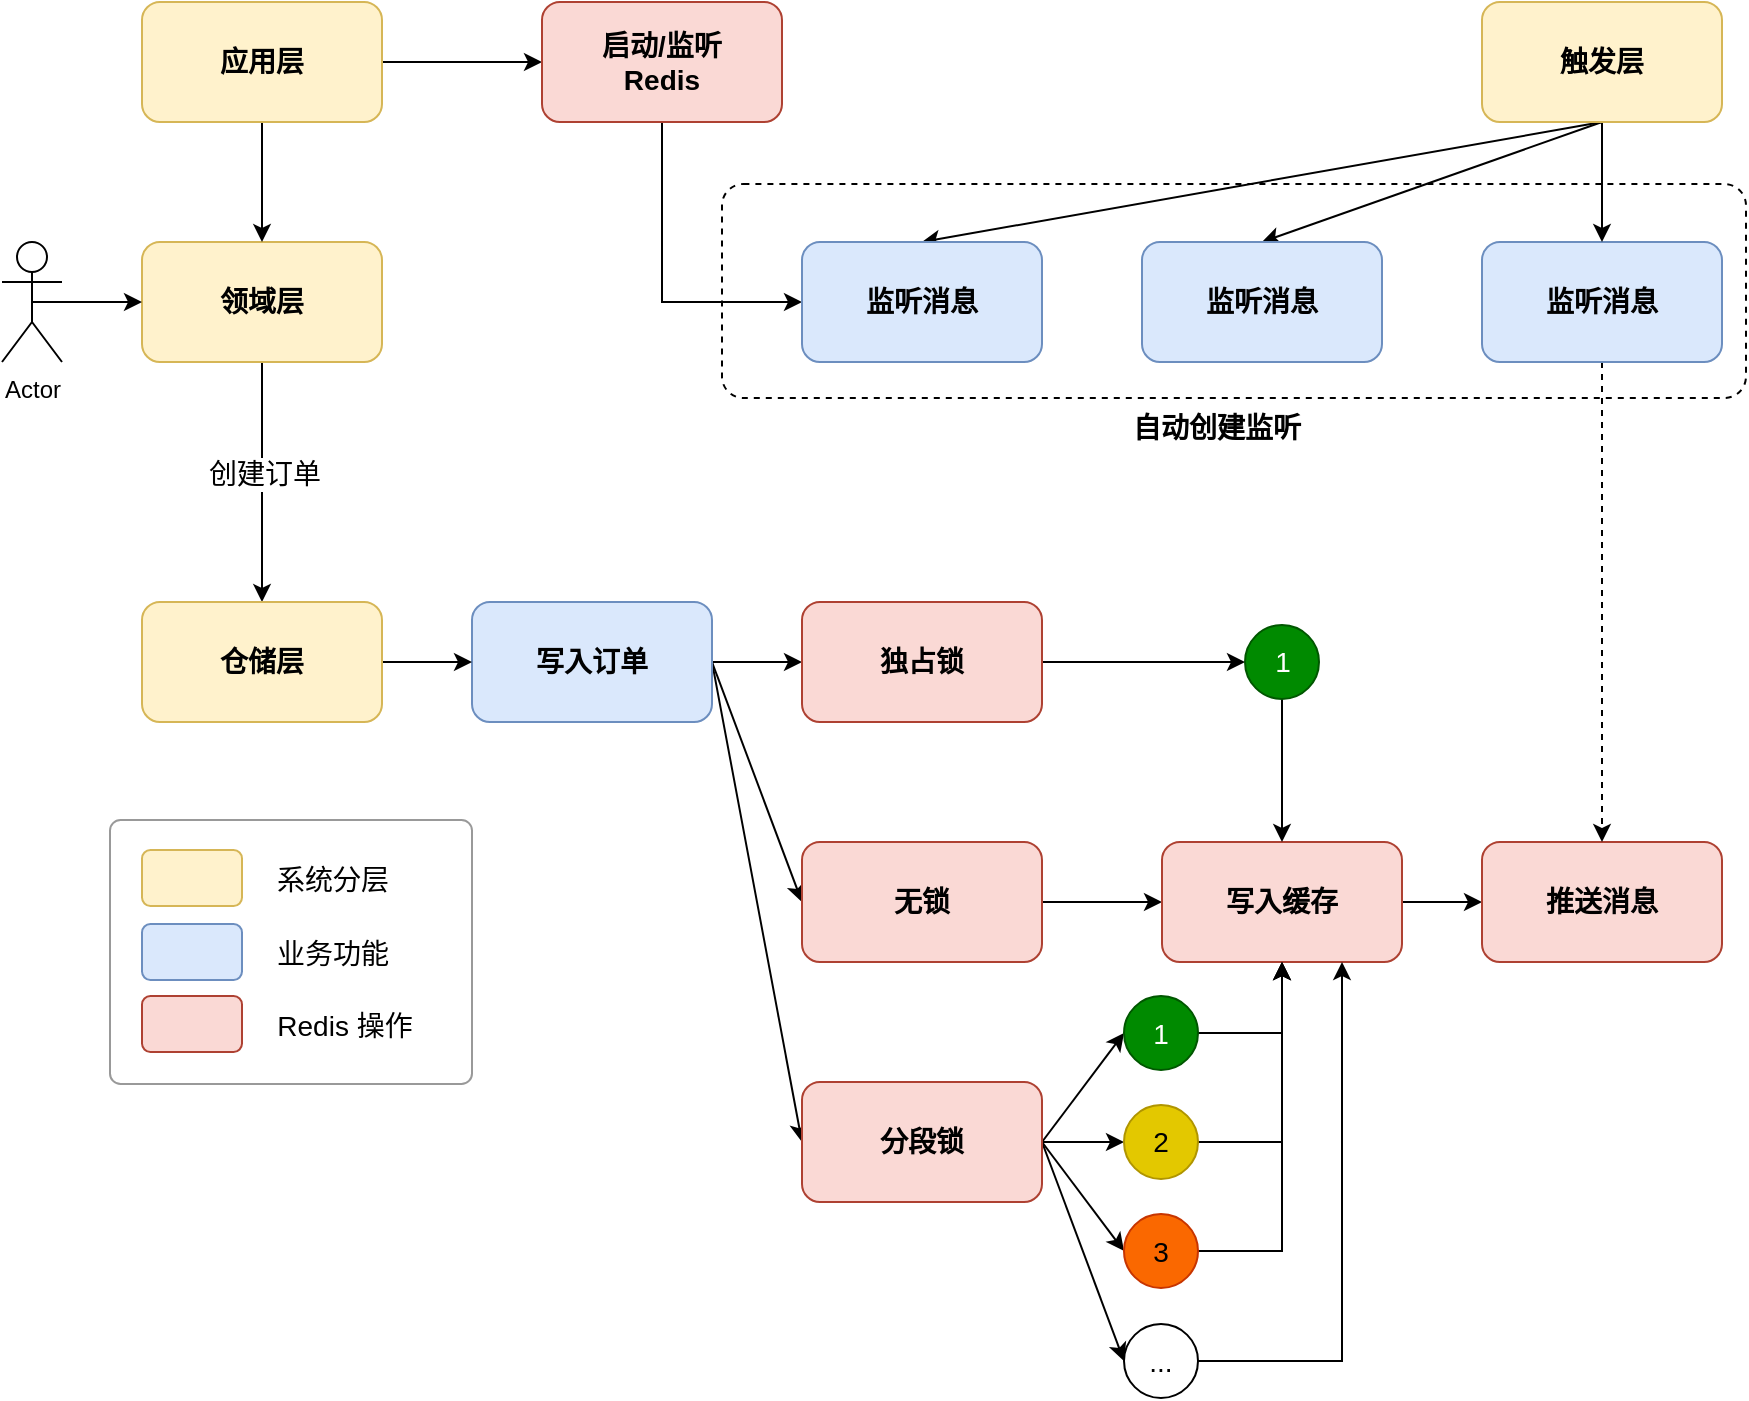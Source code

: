 <mxfile version="20.2.8" type="device" pages="3"><diagram id="0jXsAVMNTgzV5WUhXCn8" name="第 1 页"><mxGraphModel dx="1234" dy="789" grid="0" gridSize="10" guides="1" tooltips="1" connect="1" arrows="1" fold="1" page="1" pageScale="1" pageWidth="900" pageHeight="1600" math="0" shadow="0"><root><mxCell id="0"/><mxCell id="1" parent="0"/><mxCell id="U-HKrdDhErI89tbQQcH8-75" value="" style="rounded=1;whiteSpace=wrap;html=1;labelBackgroundColor=none;fontSize=14;fillColor=none;arcSize=4;strokeColor=#999999;" parent="1" vertex="1"><mxGeometry x="74" y="429" width="181" height="132" as="geometry"/></mxCell><mxCell id="U-HKrdDhErI89tbQQcH8-8" style="edgeStyle=orthogonalEdgeStyle;rounded=0;orthogonalLoop=1;jettySize=auto;html=1;exitX=0.5;exitY=1;exitDx=0;exitDy=0;fontSize=14;" parent="1" source="U-HKrdDhErI89tbQQcH8-1" target="U-HKrdDhErI89tbQQcH8-30" edge="1"><mxGeometry relative="1" as="geometry"/></mxCell><mxCell id="U-HKrdDhErI89tbQQcH8-28" value="创建订单" style="edgeLabel;html=1;align=center;verticalAlign=middle;resizable=0;points=[];fontSize=14;" parent="U-HKrdDhErI89tbQQcH8-8" vertex="1" connectable="0"><mxGeometry x="-0.075" y="1" relative="1" as="geometry"><mxPoint as="offset"/></mxGeometry></mxCell><mxCell id="U-HKrdDhErI89tbQQcH8-1" value="&lt;span style=&quot;font-size: 14px;&quot;&gt;&lt;b&gt;领域层&lt;/b&gt;&lt;/span&gt;" style="rounded=1;whiteSpace=wrap;html=1;fillColor=#fff2cc;strokeColor=#d6b656;" parent="1" vertex="1"><mxGeometry x="90" y="140" width="120" height="60" as="geometry"/></mxCell><mxCell id="U-HKrdDhErI89tbQQcH8-3" style="edgeStyle=orthogonalEdgeStyle;rounded=0;orthogonalLoop=1;jettySize=auto;html=1;exitX=0.5;exitY=0.5;exitDx=0;exitDy=0;exitPerimeter=0;" parent="1" source="U-HKrdDhErI89tbQQcH8-2" target="U-HKrdDhErI89tbQQcH8-1" edge="1"><mxGeometry relative="1" as="geometry"/></mxCell><mxCell id="U-HKrdDhErI89tbQQcH8-2" value="Actor" style="shape=umlActor;verticalLabelPosition=bottom;verticalAlign=top;html=1;outlineConnect=0;" parent="1" vertex="1"><mxGeometry x="20" y="140" width="30" height="60" as="geometry"/></mxCell><mxCell id="U-HKrdDhErI89tbQQcH8-10" style="edgeStyle=orthogonalEdgeStyle;rounded=0;orthogonalLoop=1;jettySize=auto;html=1;exitX=1;exitY=0.5;exitDx=0;exitDy=0;fontSize=14;" parent="1" source="U-HKrdDhErI89tbQQcH8-4" target="U-HKrdDhErI89tbQQcH8-9" edge="1"><mxGeometry relative="1" as="geometry"/></mxCell><mxCell id="U-HKrdDhErI89tbQQcH8-12" style="rounded=0;orthogonalLoop=1;jettySize=auto;html=1;exitX=1;exitY=0.5;exitDx=0;exitDy=0;entryX=0;entryY=0.5;entryDx=0;entryDy=0;fontSize=14;" parent="1" source="U-HKrdDhErI89tbQQcH8-4" target="U-HKrdDhErI89tbQQcH8-11" edge="1"><mxGeometry relative="1" as="geometry"/></mxCell><mxCell id="U-HKrdDhErI89tbQQcH8-14" style="edgeStyle=none;rounded=0;orthogonalLoop=1;jettySize=auto;html=1;exitX=1;exitY=0.5;exitDx=0;exitDy=0;entryX=0;entryY=0.5;entryDx=0;entryDy=0;fontSize=14;" parent="1" source="U-HKrdDhErI89tbQQcH8-4" target="U-HKrdDhErI89tbQQcH8-13" edge="1"><mxGeometry relative="1" as="geometry"/></mxCell><mxCell id="U-HKrdDhErI89tbQQcH8-4" value="&lt;span style=&quot;font-size: 14px;&quot;&gt;&lt;b&gt;写入订单&lt;/b&gt;&lt;/span&gt;" style="rounded=1;whiteSpace=wrap;html=1;fillColor=#dae8fc;strokeColor=#6c8ebf;" parent="1" vertex="1"><mxGeometry x="255" y="320" width="120" height="60" as="geometry"/></mxCell><mxCell id="U-HKrdDhErI89tbQQcH8-56" style="edgeStyle=none;rounded=0;orthogonalLoop=1;jettySize=auto;html=1;exitX=1;exitY=0.5;exitDx=0;exitDy=0;fontSize=14;" parent="1" source="U-HKrdDhErI89tbQQcH8-9" target="U-HKrdDhErI89tbQQcH8-55" edge="1"><mxGeometry relative="1" as="geometry"/></mxCell><mxCell id="U-HKrdDhErI89tbQQcH8-9" value="&lt;span style=&quot;font-size: 14px;&quot;&gt;&lt;b&gt;独占锁&lt;/b&gt;&lt;/span&gt;" style="rounded=1;whiteSpace=wrap;html=1;fillColor=#fad9d5;strokeColor=#ae4132;" parent="1" vertex="1"><mxGeometry x="420" y="320" width="120" height="60" as="geometry"/></mxCell><mxCell id="U-HKrdDhErI89tbQQcH8-18" style="edgeStyle=none;rounded=0;orthogonalLoop=1;jettySize=auto;html=1;exitX=1;exitY=0.5;exitDx=0;exitDy=0;fontSize=14;" parent="1" source="U-HKrdDhErI89tbQQcH8-11" target="U-HKrdDhErI89tbQQcH8-15" edge="1"><mxGeometry relative="1" as="geometry"/></mxCell><mxCell id="U-HKrdDhErI89tbQQcH8-11" value="&lt;span style=&quot;font-size: 14px;&quot;&gt;&lt;b&gt;无锁&lt;/b&gt;&lt;/span&gt;" style="rounded=1;whiteSpace=wrap;html=1;fillColor=#fad9d5;strokeColor=#ae4132;" parent="1" vertex="1"><mxGeometry x="420" y="440" width="120" height="60" as="geometry"/></mxCell><mxCell id="U-HKrdDhErI89tbQQcH8-60" style="edgeStyle=none;rounded=0;orthogonalLoop=1;jettySize=auto;html=1;exitX=1;exitY=0.5;exitDx=0;exitDy=0;entryX=0;entryY=0.5;entryDx=0;entryDy=0;fontSize=14;" parent="1" source="U-HKrdDhErI89tbQQcH8-13" target="U-HKrdDhErI89tbQQcH8-46" edge="1"><mxGeometry relative="1" as="geometry"/></mxCell><mxCell id="U-HKrdDhErI89tbQQcH8-61" style="edgeStyle=none;rounded=0;orthogonalLoop=1;jettySize=auto;html=1;exitX=1;exitY=0.5;exitDx=0;exitDy=0;entryX=0;entryY=0.5;entryDx=0;entryDy=0;fontSize=14;" parent="1" source="U-HKrdDhErI89tbQQcH8-13" target="U-HKrdDhErI89tbQQcH8-45" edge="1"><mxGeometry relative="1" as="geometry"/></mxCell><mxCell id="U-HKrdDhErI89tbQQcH8-62" style="edgeStyle=none;rounded=0;orthogonalLoop=1;jettySize=auto;html=1;exitX=1;exitY=0.5;exitDx=0;exitDy=0;entryX=0;entryY=0.5;entryDx=0;entryDy=0;fontSize=14;" parent="1" source="U-HKrdDhErI89tbQQcH8-13" target="U-HKrdDhErI89tbQQcH8-47" edge="1"><mxGeometry relative="1" as="geometry"/></mxCell><mxCell id="U-HKrdDhErI89tbQQcH8-67" style="rounded=0;orthogonalLoop=1;jettySize=auto;html=1;exitX=1;exitY=0.5;exitDx=0;exitDy=0;entryX=0;entryY=0.5;entryDx=0;entryDy=0;fontSize=14;" parent="1" source="U-HKrdDhErI89tbQQcH8-13" target="U-HKrdDhErI89tbQQcH8-66" edge="1"><mxGeometry relative="1" as="geometry"/></mxCell><mxCell id="U-HKrdDhErI89tbQQcH8-13" value="&lt;span style=&quot;font-size: 14px;&quot;&gt;&lt;b&gt;分段锁&lt;/b&gt;&lt;/span&gt;" style="rounded=1;whiteSpace=wrap;html=1;fillColor=#fad9d5;strokeColor=#ae4132;" parent="1" vertex="1"><mxGeometry x="420" y="560" width="120" height="60" as="geometry"/></mxCell><mxCell id="U-HKrdDhErI89tbQQcH8-21" style="edgeStyle=none;rounded=0;orthogonalLoop=1;jettySize=auto;html=1;exitX=1;exitY=0.5;exitDx=0;exitDy=0;entryX=0;entryY=0.5;entryDx=0;entryDy=0;fontSize=14;" parent="1" source="U-HKrdDhErI89tbQQcH8-15" target="U-HKrdDhErI89tbQQcH8-20" edge="1"><mxGeometry relative="1" as="geometry"/></mxCell><mxCell id="U-HKrdDhErI89tbQQcH8-15" value="&lt;span style=&quot;font-size: 14px;&quot;&gt;&lt;b&gt;写入缓存&lt;/b&gt;&lt;/span&gt;" style="rounded=1;whiteSpace=wrap;html=1;fillColor=#fad9d5;strokeColor=#ae4132;" parent="1" vertex="1"><mxGeometry x="600" y="440" width="120" height="60" as="geometry"/></mxCell><mxCell id="U-HKrdDhErI89tbQQcH8-20" value="&lt;span style=&quot;font-size: 14px;&quot;&gt;&lt;b&gt;推送消息&lt;/b&gt;&lt;/span&gt;" style="rounded=1;whiteSpace=wrap;html=1;fillColor=#fad9d5;strokeColor=#ae4132;" parent="1" vertex="1"><mxGeometry x="760" y="440" width="120" height="60" as="geometry"/></mxCell><mxCell id="U-HKrdDhErI89tbQQcH8-23" style="edgeStyle=none;rounded=0;orthogonalLoop=1;jettySize=auto;html=1;exitX=0.5;exitY=1;exitDx=0;exitDy=0;fontSize=14;dashed=1;" parent="1" source="U-HKrdDhErI89tbQQcH8-22" target="U-HKrdDhErI89tbQQcH8-20" edge="1"><mxGeometry relative="1" as="geometry"/></mxCell><mxCell id="U-HKrdDhErI89tbQQcH8-22" value="&lt;b&gt;&lt;font style=&quot;font-size: 14px;&quot;&gt;监听消息&lt;/font&gt;&lt;/b&gt;" style="rounded=1;whiteSpace=wrap;html=1;fillColor=#dae8fc;strokeColor=#6c8ebf;" parent="1" vertex="1"><mxGeometry x="760" y="140" width="120" height="60" as="geometry"/></mxCell><mxCell id="U-HKrdDhErI89tbQQcH8-34" style="edgeStyle=none;rounded=0;orthogonalLoop=1;jettySize=auto;html=1;exitX=0.5;exitY=1;exitDx=0;exitDy=0;entryX=0.5;entryY=0;entryDx=0;entryDy=0;fontSize=14;" parent="1" source="U-HKrdDhErI89tbQQcH8-25" target="U-HKrdDhErI89tbQQcH8-1" edge="1"><mxGeometry relative="1" as="geometry"/></mxCell><mxCell id="U-HKrdDhErI89tbQQcH8-42" style="edgeStyle=orthogonalEdgeStyle;rounded=0;orthogonalLoop=1;jettySize=auto;html=1;exitX=1;exitY=0.5;exitDx=0;exitDy=0;entryX=0;entryY=0.5;entryDx=0;entryDy=0;fontSize=14;" parent="1" source="U-HKrdDhErI89tbQQcH8-25" target="U-HKrdDhErI89tbQQcH8-36" edge="1"><mxGeometry relative="1" as="geometry"/></mxCell><mxCell id="U-HKrdDhErI89tbQQcH8-25" value="&lt;span style=&quot;font-size: 14px;&quot;&gt;&lt;b&gt;应用层&lt;/b&gt;&lt;/span&gt;" style="rounded=1;whiteSpace=wrap;html=1;fillColor=#fff2cc;strokeColor=#d6b656;" parent="1" vertex="1"><mxGeometry x="90" y="20" width="120" height="60" as="geometry"/></mxCell><mxCell id="U-HKrdDhErI89tbQQcH8-31" style="edgeStyle=none;rounded=0;orthogonalLoop=1;jettySize=auto;html=1;exitX=1;exitY=0.5;exitDx=0;exitDy=0;entryX=0;entryY=0.5;entryDx=0;entryDy=0;fontSize=14;" parent="1" source="U-HKrdDhErI89tbQQcH8-30" target="U-HKrdDhErI89tbQQcH8-4" edge="1"><mxGeometry relative="1" as="geometry"/></mxCell><mxCell id="U-HKrdDhErI89tbQQcH8-30" value="&lt;span style=&quot;font-size: 14px;&quot;&gt;&lt;b&gt;仓储层&lt;/b&gt;&lt;/span&gt;" style="rounded=1;whiteSpace=wrap;html=1;fillColor=#fff2cc;strokeColor=#d6b656;" parent="1" vertex="1"><mxGeometry x="90" y="320" width="120" height="60" as="geometry"/></mxCell><mxCell id="U-HKrdDhErI89tbQQcH8-33" style="edgeStyle=none;rounded=0;orthogonalLoop=1;jettySize=auto;html=1;exitX=0.5;exitY=1;exitDx=0;exitDy=0;fontSize=14;" parent="1" source="U-HKrdDhErI89tbQQcH8-32" target="U-HKrdDhErI89tbQQcH8-22" edge="1"><mxGeometry relative="1" as="geometry"/></mxCell><mxCell id="U-HKrdDhErI89tbQQcH8-39" style="edgeStyle=none;rounded=0;orthogonalLoop=1;jettySize=auto;html=1;exitX=0.5;exitY=1;exitDx=0;exitDy=0;entryX=0.5;entryY=0;entryDx=0;entryDy=0;fontSize=14;" parent="1" source="U-HKrdDhErI89tbQQcH8-32" target="U-HKrdDhErI89tbQQcH8-37" edge="1"><mxGeometry relative="1" as="geometry"/></mxCell><mxCell id="U-HKrdDhErI89tbQQcH8-40" style="edgeStyle=none;rounded=0;orthogonalLoop=1;jettySize=auto;html=1;exitX=0.5;exitY=1;exitDx=0;exitDy=0;entryX=0.5;entryY=0;entryDx=0;entryDy=0;fontSize=14;" parent="1" source="U-HKrdDhErI89tbQQcH8-32" target="U-HKrdDhErI89tbQQcH8-38" edge="1"><mxGeometry relative="1" as="geometry"/></mxCell><mxCell id="U-HKrdDhErI89tbQQcH8-32" value="&lt;span style=&quot;font-size: 14px;&quot;&gt;&lt;b&gt;触发层&lt;/b&gt;&lt;/span&gt;" style="rounded=1;whiteSpace=wrap;html=1;fillColor=#fff2cc;strokeColor=#d6b656;" parent="1" vertex="1"><mxGeometry x="760" y="20" width="120" height="60" as="geometry"/></mxCell><mxCell id="U-HKrdDhErI89tbQQcH8-41" style="edgeStyle=orthogonalEdgeStyle;rounded=0;orthogonalLoop=1;jettySize=auto;html=1;exitX=0.5;exitY=1;exitDx=0;exitDy=0;entryX=0;entryY=0.5;entryDx=0;entryDy=0;fontSize=14;" parent="1" source="U-HKrdDhErI89tbQQcH8-36" target="U-HKrdDhErI89tbQQcH8-38" edge="1"><mxGeometry relative="1" as="geometry"/></mxCell><mxCell id="U-HKrdDhErI89tbQQcH8-36" value="&lt;span style=&quot;font-size: 14px;&quot;&gt;&lt;b&gt;启动/监听&lt;br&gt;Redis&lt;br&gt;&lt;/b&gt;&lt;/span&gt;" style="rounded=1;whiteSpace=wrap;html=1;fillColor=#fad9d5;strokeColor=#ae4132;" parent="1" vertex="1"><mxGeometry x="290" y="20" width="120" height="60" as="geometry"/></mxCell><mxCell id="U-HKrdDhErI89tbQQcH8-37" value="&lt;b&gt;&lt;font style=&quot;font-size: 14px;&quot;&gt;监听消息&lt;/font&gt;&lt;/b&gt;" style="rounded=1;whiteSpace=wrap;html=1;fillColor=#dae8fc;strokeColor=#6c8ebf;" parent="1" vertex="1"><mxGeometry x="590" y="140" width="120" height="60" as="geometry"/></mxCell><mxCell id="U-HKrdDhErI89tbQQcH8-38" value="&lt;b&gt;&lt;font style=&quot;font-size: 14px;&quot;&gt;监听消息&lt;/font&gt;&lt;/b&gt;" style="rounded=1;whiteSpace=wrap;html=1;fillColor=#dae8fc;strokeColor=#6c8ebf;" parent="1" vertex="1"><mxGeometry x="420" y="140" width="120" height="60" as="geometry"/></mxCell><mxCell id="U-HKrdDhErI89tbQQcH8-43" value="" style="rounded=1;whiteSpace=wrap;html=1;labelBackgroundColor=none;fontSize=14;fillColor=none;arcSize=10;dashed=1;" parent="1" vertex="1"><mxGeometry x="380" y="111" width="512" height="107" as="geometry"/></mxCell><mxCell id="U-HKrdDhErI89tbQQcH8-44" value="&lt;b&gt;自动创建监听&lt;/b&gt;" style="text;html=1;align=center;verticalAlign=middle;resizable=0;points=[];autosize=1;strokeColor=none;fillColor=none;fontSize=14;" parent="1" vertex="1"><mxGeometry x="576" y="218" width="102" height="29" as="geometry"/></mxCell><mxCell id="U-HKrdDhErI89tbQQcH8-64" style="edgeStyle=orthogonalEdgeStyle;rounded=0;orthogonalLoop=1;jettySize=auto;html=1;exitX=1;exitY=0.5;exitDx=0;exitDy=0;fontSize=14;" parent="1" source="U-HKrdDhErI89tbQQcH8-45" target="U-HKrdDhErI89tbQQcH8-15" edge="1"><mxGeometry relative="1" as="geometry"/></mxCell><mxCell id="U-HKrdDhErI89tbQQcH8-45" value="1" style="ellipse;whiteSpace=wrap;html=1;aspect=fixed;labelBackgroundColor=none;fontSize=14;fillColor=#008a00;fontColor=#ffffff;strokeColor=#005700;" parent="1" vertex="1"><mxGeometry x="581" y="517" width="37" height="37" as="geometry"/></mxCell><mxCell id="U-HKrdDhErI89tbQQcH8-63" style="edgeStyle=orthogonalEdgeStyle;rounded=0;orthogonalLoop=1;jettySize=auto;html=1;exitX=1;exitY=0.5;exitDx=0;exitDy=0;entryX=0.5;entryY=1;entryDx=0;entryDy=0;fontSize=14;" parent="1" source="U-HKrdDhErI89tbQQcH8-46" target="U-HKrdDhErI89tbQQcH8-15" edge="1"><mxGeometry relative="1" as="geometry"/></mxCell><mxCell id="U-HKrdDhErI89tbQQcH8-46" value="2" style="ellipse;whiteSpace=wrap;html=1;aspect=fixed;labelBackgroundColor=none;fontSize=14;fillColor=#e3c800;fontColor=#000000;strokeColor=#B09500;" parent="1" vertex="1"><mxGeometry x="581" y="571.5" width="37" height="37" as="geometry"/></mxCell><mxCell id="U-HKrdDhErI89tbQQcH8-65" style="edgeStyle=orthogonalEdgeStyle;rounded=0;orthogonalLoop=1;jettySize=auto;html=1;exitX=1;exitY=0.5;exitDx=0;exitDy=0;fontSize=14;" parent="1" source="U-HKrdDhErI89tbQQcH8-47" target="U-HKrdDhErI89tbQQcH8-15" edge="1"><mxGeometry relative="1" as="geometry"/></mxCell><mxCell id="U-HKrdDhErI89tbQQcH8-47" value="3" style="ellipse;whiteSpace=wrap;html=1;aspect=fixed;labelBackgroundColor=none;fontSize=14;fillColor=#fa6800;fontColor=#000000;strokeColor=#C73500;" parent="1" vertex="1"><mxGeometry x="581" y="626" width="37" height="37" as="geometry"/></mxCell><mxCell id="U-HKrdDhErI89tbQQcH8-57" style="edgeStyle=none;rounded=0;orthogonalLoop=1;jettySize=auto;html=1;exitX=0.5;exitY=1;exitDx=0;exitDy=0;fontSize=14;" parent="1" source="U-HKrdDhErI89tbQQcH8-55" target="U-HKrdDhErI89tbQQcH8-15" edge="1"><mxGeometry relative="1" as="geometry"/></mxCell><mxCell id="U-HKrdDhErI89tbQQcH8-55" value="1" style="ellipse;whiteSpace=wrap;html=1;aspect=fixed;labelBackgroundColor=none;fontSize=14;fillColor=#008a00;fontColor=#ffffff;strokeColor=#005700;" parent="1" vertex="1"><mxGeometry x="641.5" y="331.5" width="37" height="37" as="geometry"/></mxCell><mxCell id="U-HKrdDhErI89tbQQcH8-68" style="edgeStyle=orthogonalEdgeStyle;rounded=0;orthogonalLoop=1;jettySize=auto;html=1;exitX=1;exitY=0.5;exitDx=0;exitDy=0;entryX=0.75;entryY=1;entryDx=0;entryDy=0;fontSize=14;" parent="1" source="U-HKrdDhErI89tbQQcH8-66" target="U-HKrdDhErI89tbQQcH8-15" edge="1"><mxGeometry relative="1" as="geometry"/></mxCell><mxCell id="U-HKrdDhErI89tbQQcH8-66" value="..." style="ellipse;whiteSpace=wrap;html=1;aspect=fixed;labelBackgroundColor=none;fontSize=14;" parent="1" vertex="1"><mxGeometry x="581" y="681" width="37" height="37" as="geometry"/></mxCell><mxCell id="U-HKrdDhErI89tbQQcH8-69" value="" style="rounded=1;whiteSpace=wrap;html=1;labelBackgroundColor=none;fontSize=14;fillColor=#fff2cc;strokeColor=#d6b656;" parent="1" vertex="1"><mxGeometry x="90" y="444" width="50" height="28" as="geometry"/></mxCell><mxCell id="U-HKrdDhErI89tbQQcH8-70" value="" style="rounded=1;whiteSpace=wrap;html=1;labelBackgroundColor=none;fontSize=14;fillColor=#dae8fc;strokeColor=#6c8ebf;" parent="1" vertex="1"><mxGeometry x="90" y="481" width="50" height="28" as="geometry"/></mxCell><mxCell id="U-HKrdDhErI89tbQQcH8-71" value="" style="rounded=1;whiteSpace=wrap;html=1;labelBackgroundColor=none;fontSize=14;fillColor=#fad9d5;strokeColor=#ae4132;" parent="1" vertex="1"><mxGeometry x="90" y="517" width="50" height="28" as="geometry"/></mxCell><mxCell id="U-HKrdDhErI89tbQQcH8-72" value="系统分层" style="text;html=1;align=center;verticalAlign=middle;resizable=0;points=[];autosize=1;strokeColor=none;fillColor=none;fontSize=14;" parent="1" vertex="1"><mxGeometry x="148" y="444" width="74" height="29" as="geometry"/></mxCell><mxCell id="U-HKrdDhErI89tbQQcH8-73" value="业务功能" style="text;html=1;align=center;verticalAlign=middle;resizable=0;points=[];autosize=1;strokeColor=none;fillColor=none;fontSize=14;" parent="1" vertex="1"><mxGeometry x="148" y="481" width="74" height="29" as="geometry"/></mxCell><mxCell id="U-HKrdDhErI89tbQQcH8-74" value="Redis 操作" style="text;html=1;align=center;verticalAlign=middle;resizable=0;points=[];autosize=1;strokeColor=none;fillColor=none;fontSize=14;" parent="1" vertex="1"><mxGeometry x="148" y="517" width="86" height="29" as="geometry"/></mxCell></root></mxGraphModel></diagram><diagram id="IVA9mOBVB3CBnDJQt4Sf" name="第 2 页"><mxGraphModel dx="1234" dy="789" grid="0" gridSize="10" guides="1" tooltips="1" connect="1" arrows="1" fold="1" page="1" pageScale="1" pageWidth="900" pageHeight="1600" math="0" shadow="0"><root><mxCell id="0"/><mxCell id="1" parent="0"/><mxCell id="DDpmEz7G3fXqnCITJagd-20" value="" style="rounded=1;whiteSpace=wrap;html=1;fillColor=none;dashed=1;arcSize=8;" vertex="1" parent="1"><mxGeometry x="46.5" y="521.5" width="547" height="97" as="geometry"/></mxCell><mxCell id="DDpmEz7G3fXqnCITJagd-3" style="edgeStyle=orthogonalEdgeStyle;rounded=0;orthogonalLoop=1;jettySize=auto;html=1;exitX=0.5;exitY=1;exitDx=0;exitDy=0;entryX=0.5;entryY=0;entryDx=0;entryDy=0;" edge="1" parent="1" source="DDpmEz7G3fXqnCITJagd-1" target="DDpmEz7G3fXqnCITJagd-2"><mxGeometry relative="1" as="geometry"/></mxCell><mxCell id="DDpmEz7G3fXqnCITJagd-1" value="数据插入" style="rounded=1;whiteSpace=wrap;html=1;fillColor=#f8cecc;strokeColor=#b85450;" vertex="1" parent="1"><mxGeometry x="70" y="170" width="120" height="60" as="geometry"/></mxCell><mxCell id="DDpmEz7G3fXqnCITJagd-2" value="写入缓存" style="rounded=1;whiteSpace=wrap;html=1;fillColor=#fff2cc;strokeColor=#d6b656;" vertex="1" parent="1"><mxGeometry x="70" y="540" width="120" height="60" as="geometry"/></mxCell><mxCell id="DDpmEz7G3fXqnCITJagd-6" style="edgeStyle=orthogonalEdgeStyle;rounded=0;orthogonalLoop=1;jettySize=auto;html=1;exitX=0.5;exitY=1;exitDx=0;exitDy=0;" edge="1" parent="1" source="DDpmEz7G3fXqnCITJagd-4" target="DDpmEz7G3fXqnCITJagd-5"><mxGeometry relative="1" as="geometry"/></mxCell><mxCell id="DDpmEz7G3fXqnCITJagd-4" value="数据更新" style="rounded=1;whiteSpace=wrap;html=1;fillColor=#f8cecc;strokeColor=#b85450;" vertex="1" parent="1"><mxGeometry x="260" y="170" width="120" height="60" as="geometry"/></mxCell><mxCell id="DDpmEz7G3fXqnCITJagd-5" value="删除缓存/查询写入" style="rounded=1;whiteSpace=wrap;html=1;fillColor=#fff2cc;strokeColor=#d6b656;" vertex="1" parent="1"><mxGeometry x="260" y="540" width="120" height="60" as="geometry"/></mxCell><mxCell id="DDpmEz7G3fXqnCITJagd-9" style="edgeStyle=orthogonalEdgeStyle;rounded=0;orthogonalLoop=1;jettySize=auto;html=1;exitX=0.5;exitY=1;exitDx=0;exitDy=0;" edge="1" parent="1" source="DDpmEz7G3fXqnCITJagd-7" target="DDpmEz7G3fXqnCITJagd-8"><mxGeometry relative="1" as="geometry"/></mxCell><mxCell id="DDpmEz7G3fXqnCITJagd-7" value="数据查询" style="rounded=1;whiteSpace=wrap;html=1;fillColor=#d5e8d4;strokeColor=#82b366;" vertex="1" parent="1"><mxGeometry x="450" y="170" width="120" height="60" as="geometry"/></mxCell><mxCell id="DDpmEz7G3fXqnCITJagd-12" style="edgeStyle=orthogonalEdgeStyle;rounded=0;orthogonalLoop=1;jettySize=auto;html=1;exitX=0.5;exitY=1;exitDx=0;exitDy=0;entryX=0.5;entryY=0;entryDx=0;entryDy=0;" edge="1" parent="1" source="DDpmEz7G3fXqnCITJagd-8" target="DDpmEz7G3fXqnCITJagd-10"><mxGeometry relative="1" as="geometry"/></mxCell><mxCell id="DDpmEz7G3fXqnCITJagd-19" value="缓存击穿" style="edgeStyle=orthogonalEdgeStyle;rounded=0;orthogonalLoop=1;jettySize=auto;html=1;exitX=1;exitY=0.5;exitDx=0;exitDy=0;entryX=1;entryY=0.5;entryDx=0;entryDy=0;startArrow=none;startFill=0;endArrow=doubleBlock;endFill=0;" edge="1" parent="1" source="DDpmEz7G3fXqnCITJagd-8" target="DDpmEz7G3fXqnCITJagd-10"><mxGeometry relative="1" as="geometry"><Array as="points"><mxPoint x="600" y="330"/><mxPoint x="600" y="450"/></Array></mxGeometry></mxCell><mxCell id="DDpmEz7G3fXqnCITJagd-8" value="缓存判断" style="rounded=1;whiteSpace=wrap;html=1;fillColor=#e51400;fontColor=#ffffff;strokeColor=#B20000;" vertex="1" parent="1"><mxGeometry x="450" y="300" width="120" height="60" as="geometry"/></mxCell><mxCell id="DDpmEz7G3fXqnCITJagd-17" style="edgeStyle=orthogonalEdgeStyle;rounded=0;orthogonalLoop=1;jettySize=auto;html=1;exitX=0.5;exitY=1;exitDx=0;exitDy=0;startArrow=none;startFill=0;" edge="1" parent="1" source="DDpmEz7G3fXqnCITJagd-10" target="DDpmEz7G3fXqnCITJagd-16"><mxGeometry relative="1" as="geometry"/></mxCell><mxCell id="DDpmEz7G3fXqnCITJagd-10" value="库表读取" style="rounded=1;whiteSpace=wrap;html=1;fillColor=#008a00;fontColor=#ffffff;strokeColor=#005700;" vertex="1" parent="1"><mxGeometry x="450" y="420" width="120" height="60" as="geometry"/></mxCell><mxCell id="DDpmEz7G3fXqnCITJagd-16" value="写入缓存" style="rounded=1;whiteSpace=wrap;html=1;fillColor=#fff2cc;strokeColor=#d6b656;" vertex="1" parent="1"><mxGeometry x="450" y="540" width="120" height="60" as="geometry"/></mxCell><mxCell id="DDpmEz7G3fXqnCITJagd-21" value="缓存可能会写入失败，或者更新失败，导致缓存与库表数据不一致。对于核心场景，一般还需要进行添加版本号校验。" style="text;html=1;align=center;verticalAlign=middle;resizable=0;points=[];autosize=1;strokeColor=none;fillColor=none;" vertex="1" parent="1"><mxGeometry x="20" y="618.5" width="642" height="26" as="geometry"/></mxCell></root></mxGraphModel></diagram><diagram id="XzDPbd5d8-1-o6warf8k" name="第 3 页"><mxGraphModel dx="1234" dy="789" grid="0" gridSize="10" guides="1" tooltips="1" connect="1" arrows="1" fold="1" page="1" pageScale="1" pageWidth="900" pageHeight="1600" math="0" shadow="0"><root><mxCell id="0"/><mxCell id="1" parent="0"/><mxCell id="xnvZdwavuUGtRQdtfXrE-3" style="edgeStyle=orthogonalEdgeStyle;rounded=0;orthogonalLoop=1;jettySize=auto;html=1;exitX=0.5;exitY=1;exitDx=0;exitDy=0;entryX=0.5;entryY=0;entryDx=0;entryDy=0;startArrow=none;startFill=0;endArrow=classic;endFill=1;" edge="1" parent="1" source="1D63Djw-ScNmaL2WI-nO-1" target="xnvZdwavuUGtRQdtfXrE-1"><mxGeometry relative="1" as="geometry"/></mxCell><mxCell id="xnvZdwavuUGtRQdtfXrE-4" style="rounded=0;orthogonalLoop=1;jettySize=auto;html=1;exitX=0.5;exitY=1;exitDx=0;exitDy=0;entryX=0.5;entryY=0;entryDx=0;entryDy=0;startArrow=none;startFill=0;endArrow=classic;endFill=1;" edge="1" parent="1" source="1D63Djw-ScNmaL2WI-nO-1" target="xnvZdwavuUGtRQdtfXrE-2"><mxGeometry relative="1" as="geometry"/></mxCell><mxCell id="1D63Djw-ScNmaL2WI-nO-1" value="Redis 分布式锁" style="rounded=1;whiteSpace=wrap;html=1;fillColor=#1ba1e2;fontColor=#ffffff;strokeColor=#006EAF;" vertex="1" parent="1"><mxGeometry x="93" y="155" width="120" height="60" as="geometry"/></mxCell><mxCell id="xnvZdwavuUGtRQdtfXrE-7" style="edgeStyle=none;rounded=0;orthogonalLoop=1;jettySize=auto;html=1;exitX=0.5;exitY=1;exitDx=0;exitDy=0;entryX=0.5;entryY=0;entryDx=0;entryDy=0;startArrow=none;startFill=0;endArrow=classic;endFill=1;" edge="1" parent="1" source="xnvZdwavuUGtRQdtfXrE-1" target="xnvZdwavuUGtRQdtfXrE-5"><mxGeometry relative="1" as="geometry"/></mxCell><mxCell id="xnvZdwavuUGtRQdtfXrE-1" value="独占锁" style="rounded=1;whiteSpace=wrap;html=1;fillColor=#ffff88;strokeColor=#36393d;" vertex="1" parent="1"><mxGeometry x="93" y="273" width="120" height="60" as="geometry"/></mxCell><mxCell id="xnvZdwavuUGtRQdtfXrE-8" style="edgeStyle=none;rounded=0;orthogonalLoop=1;jettySize=auto;html=1;exitX=0.5;exitY=1;exitDx=0;exitDy=0;startArrow=none;startFill=0;endArrow=classic;endFill=1;entryX=0.5;entryY=0;entryDx=0;entryDy=0;" edge="1" parent="1" source="xnvZdwavuUGtRQdtfXrE-2" target="xnvZdwavuUGtRQdtfXrE-10"><mxGeometry relative="1" as="geometry"><mxPoint x="466" y="372" as="targetPoint"/></mxGeometry></mxCell><mxCell id="xnvZdwavuUGtRQdtfXrE-2" value="非独占锁" style="rounded=1;whiteSpace=wrap;html=1;fillColor=#d5e8d4;strokeColor=#82b366;" vertex="1" parent="1"><mxGeometry x="406" y="273" width="120" height="60" as="geometry"/></mxCell><mxCell id="xnvZdwavuUGtRQdtfXrE-5" value="适合：&lt;b&gt;无资源&lt;/b&gt;竞争" style="rounded=1;whiteSpace=wrap;html=1;fillColor=#f5f5f5;strokeColor=#666666;arcSize=6;fontColor=#333333;" vertex="1" parent="1"><mxGeometry x="93" y="372" width="120" height="99" as="geometry"/></mxCell><mxCell id="xnvZdwavuUGtRQdtfXrE-10" value="适合：&lt;b&gt;有资源&lt;/b&gt;竞争" style="rounded=1;whiteSpace=wrap;html=1;fillColor=#f5f5f5;strokeColor=#666666;arcSize=6;fontColor=#333333;" vertex="1" parent="1"><mxGeometry x="406" y="372" width="120" height="99" as="geometry"/></mxCell><mxCell id="xnvZdwavuUGtRQdtfXrE-11" value="库存的秒杀" style="rounded=1;whiteSpace=wrap;html=1;fillColor=#f5f5f5;strokeColor=#666666;arcSize=13;fontColor=#333333;" vertex="1" parent="1"><mxGeometry x="406" y="492" width="120" height="45" as="geometry"/></mxCell><mxCell id="xnvZdwavuUGtRQdtfXrE-12" value="流程较长，开户" style="rounded=1;whiteSpace=wrap;html=1;fillColor=#f5f5f5;strokeColor=#666666;arcSize=13;fontColor=#333333;" vertex="1" parent="1"><mxGeometry x="93" y="492" width="120" height="45" as="geometry"/></mxCell><mxCell id="xnvZdwavuUGtRQdtfXrE-13" value="流程较长，下单" style="rounded=1;whiteSpace=wrap;html=1;fillColor=#f5f5f5;strokeColor=#666666;arcSize=13;fontColor=#333333;" vertex="1" parent="1"><mxGeometry x="93" y="552" width="120" height="45" as="geometry"/></mxCell><mxCell id="xnvZdwavuUGtRQdtfXrE-14" value="" style="shape=curlyBracket;whiteSpace=wrap;html=1;rounded=1;flipH=1;fillColor=none;" vertex="1" parent="1"><mxGeometry x="220" y="492" width="13" height="105" as="geometry"/></mxCell><mxCell id="xnvZdwavuUGtRQdtfXrE-15" value="个人行为，不对集中资源占用" style="text;html=1;align=center;verticalAlign=middle;resizable=0;points=[];autosize=1;strokeColor=none;fillColor=none;" vertex="1" parent="1"><mxGeometry x="228" y="532" width="174" height="26" as="geometry"/></mxCell><mxCell id="xnvZdwavuUGtRQdtfXrE-16" value="所有用户，竞争同一个资源" style="text;html=1;align=center;verticalAlign=middle;resizable=0;points=[];autosize=1;strokeColor=none;fillColor=none;" vertex="1" parent="1"><mxGeometry x="532" y="501.5" width="162" height="26" as="geometry"/></mxCell></root></mxGraphModel></diagram></mxfile>